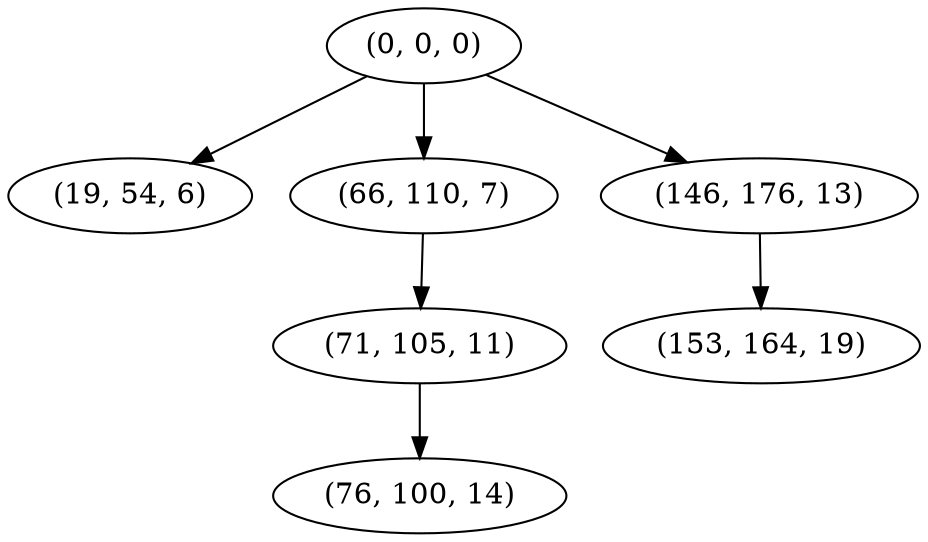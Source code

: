 digraph tree {
    "(0, 0, 0)";
    "(19, 54, 6)";
    "(66, 110, 7)";
    "(71, 105, 11)";
    "(76, 100, 14)";
    "(146, 176, 13)";
    "(153, 164, 19)";
    "(0, 0, 0)" -> "(19, 54, 6)";
    "(0, 0, 0)" -> "(66, 110, 7)";
    "(0, 0, 0)" -> "(146, 176, 13)";
    "(66, 110, 7)" -> "(71, 105, 11)";
    "(71, 105, 11)" -> "(76, 100, 14)";
    "(146, 176, 13)" -> "(153, 164, 19)";
}

